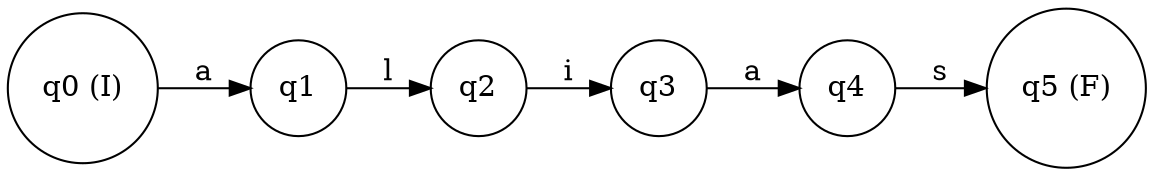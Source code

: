 digraph finite_state_machine {
rankdir=LR;
node [shape = circle];
q0 [label="q0 (I)"];
q1 [label="q1"];
q2 [label="q2"];
q3 [label="q3"];
q4 [label="q4"];
q5 [label="q5 (F)"];
q0 -> q1 [label="a"];
q1 -> q2 [label="l"];
q2 -> q3 [label="i"];
q3 -> q4 [label="a"];
q4 -> q5 [label="s"];
}